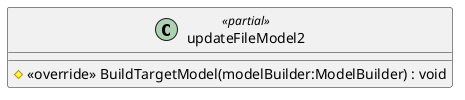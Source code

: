 @startuml
class updateFileModel2 <<partial>> {
    # <<override>> BuildTargetModel(modelBuilder:ModelBuilder) : void
}
@enduml

